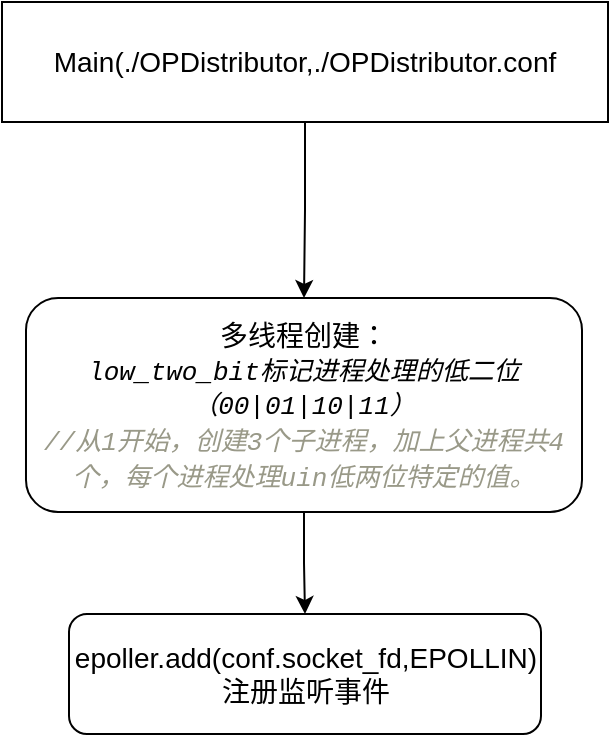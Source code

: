 <mxfile version="20.0.3" type="github">
  <diagram id="LS7x0DmHRW37v-bD-KIZ" name="Page-1">
    <mxGraphModel dx="1008" dy="566" grid="0" gridSize="10" guides="1" tooltips="1" connect="1" arrows="1" fold="1" page="1" pageScale="1" pageWidth="827" pageHeight="1169" math="0" shadow="0">
      <root>
        <mxCell id="0" />
        <mxCell id="1" parent="0" />
        <mxCell id="amlk9hC_0njk0hpj3JQ6-3" style="edgeStyle=orthogonalEdgeStyle;rounded=0;orthogonalLoop=1;jettySize=auto;html=1;entryX=0.5;entryY=0;entryDx=0;entryDy=0;fontSize=14;" edge="1" parent="1" source="amlk9hC_0njk0hpj3JQ6-1" target="amlk9hC_0njk0hpj3JQ6-2">
          <mxGeometry relative="1" as="geometry" />
        </mxCell>
        <mxCell id="amlk9hC_0njk0hpj3JQ6-1" value="&lt;font style=&quot;font-size: 14px;&quot;&gt;Main(./OPDistributor,./OPDistributor.conf&lt;/font&gt;" style="rounded=0;whiteSpace=wrap;html=1;" vertex="1" parent="1">
          <mxGeometry x="105" y="58" width="303" height="60" as="geometry" />
        </mxCell>
        <mxCell id="amlk9hC_0njk0hpj3JQ6-5" style="edgeStyle=orthogonalEdgeStyle;rounded=0;orthogonalLoop=1;jettySize=auto;html=1;entryX=0.5;entryY=0;entryDx=0;entryDy=0;fontSize=14;fontColor=#000000;" edge="1" parent="1" source="amlk9hC_0njk0hpj3JQ6-2" target="amlk9hC_0njk0hpj3JQ6-4">
          <mxGeometry relative="1" as="geometry" />
        </mxCell>
        <mxCell id="amlk9hC_0njk0hpj3JQ6-2" value="多线程创建：&lt;br&gt;&lt;span style=&quot;text-align: start; font-family: Menlo, &amp;quot;Liberation Mono&amp;quot;, Consolas, &amp;quot;DejaVu Sans Mono&amp;quot;, &amp;quot;Ubuntu Mono&amp;quot;, &amp;quot;Courier New&amp;quot;, &amp;quot;andale mono&amp;quot;, &amp;quot;lucida console&amp;quot;, monospace; font-size: 13px; font-style: italic; background-color: rgb(255, 255, 255);&quot;&gt;low_two_bit标记进程处理的低二位（00|01|10|11）&lt;/span&gt;&lt;br&gt;&lt;span style=&quot;text-align: start; color: rgb(153, 153, 136); font-family: Menlo, &amp;quot;Liberation Mono&amp;quot;, Consolas, &amp;quot;DejaVu Sans Mono&amp;quot;, &amp;quot;Ubuntu Mono&amp;quot;, &amp;quot;Courier New&amp;quot;, &amp;quot;andale mono&amp;quot;, &amp;quot;lucida console&amp;quot;, monospace; font-size: 13px; font-style: italic; background-color: rgb(255, 255, 255);&quot;&gt;//从1开始，创建3个子进程，加上父进程共4个，每个进程处理uin低两位特定的值。&lt;br&gt;&lt;/span&gt;" style="rounded=1;whiteSpace=wrap;html=1;fontSize=14;" vertex="1" parent="1">
          <mxGeometry x="117" y="206" width="278" height="107" as="geometry" />
        </mxCell>
        <mxCell id="amlk9hC_0njk0hpj3JQ6-4" value="epoller.add(conf.socket_fd,EPOLLIN)注册监听事件" style="rounded=1;whiteSpace=wrap;html=1;fontSize=14;fontColor=#000000;" vertex="1" parent="1">
          <mxGeometry x="138.5" y="364" width="236" height="60" as="geometry" />
        </mxCell>
      </root>
    </mxGraphModel>
  </diagram>
</mxfile>
